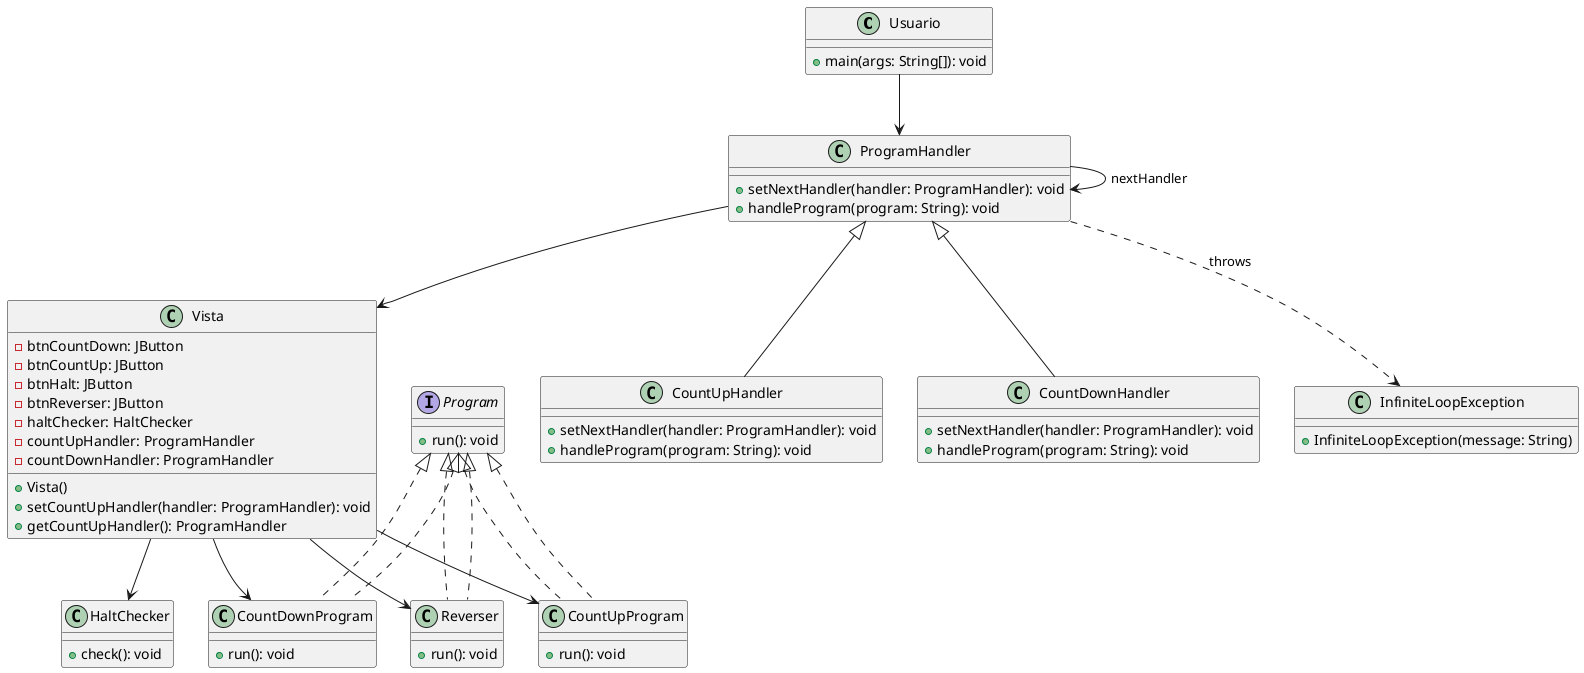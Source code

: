 @startuml

class Usuario {
  +main(args: String[]): void
}

interface Program {
  +run(): void
}

class Vista {
  -btnCountDown: JButton
  -btnCountUp: JButton
  -btnHalt: JButton
  -btnReverser: JButton
  -haltChecker: HaltChecker
  -countUpHandler: ProgramHandler
  -countDownHandler: ProgramHandler
  +Vista()
  +setCountUpHandler(handler: ProgramHandler): void
  +getCountUpHandler(): ProgramHandler
}

class ProgramHandler {
  +setNextHandler(handler: ProgramHandler): void
  +handleProgram(program: String): void
}

class CountUpHandler {
  +setNextHandler(handler: ProgramHandler): void
  +handleProgram(program: String): void
}

class CountDownHandler {
  +setNextHandler(handler: ProgramHandler): void
  +handleProgram(program: String): void
}

class InfiniteLoopException {
  +InfiniteLoopException(message: String)
}

class HaltChecker {
  +check(): void
}

class Reverser implements Program {
  +run(): void
}

class CountDownProgram implements Program {
  +run(): void
}

class CountUpProgram implements Program {
  +run(): void
}

Usuario --> ProgramHandler
ProgramHandler --> Vista
ProgramHandler --> ProgramHandler: nextHandler
ProgramHandler <|-- CountUpHandler
ProgramHandler <|-- CountDownHandler
ProgramHandler ..> InfiniteLoopException : throws
Vista --> Reverser
Vista --> CountDownProgram
Vista --> CountUpProgram
Vista --> HaltChecker
Program <|.. Reverser
Program <|.. CountDownProgram
Program <|.. CountUpProgram

@enduml